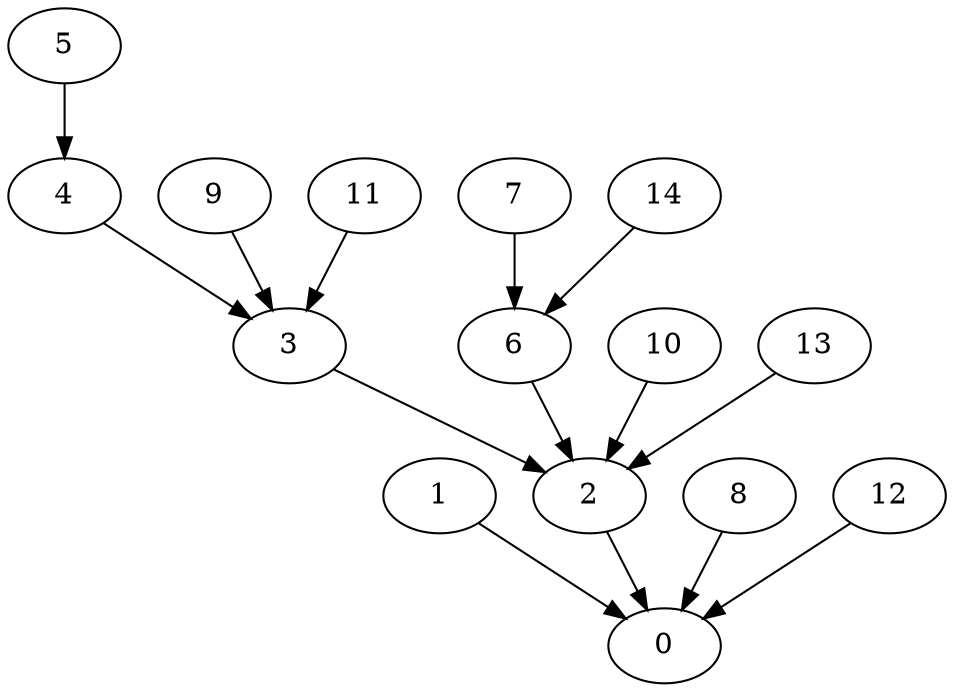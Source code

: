 /* Created by igraph 0.6.5 */
digraph {
  0;
  1;
  2;
  3;
  4;
  5;
  6;
  7;
  8;
  9;
  10;
  11;
  12;
  13;
  14;

  1 -> 0;
  2 -> 0;
  3 -> 2;
  4 -> 3;
  5 -> 4;
  6 -> 2;
  7 -> 6;
  8 -> 0;
  9 -> 3;
  10 -> 2;
  11 -> 3;
  12 -> 0;
  13 -> 2;
  14 -> 6;
}
